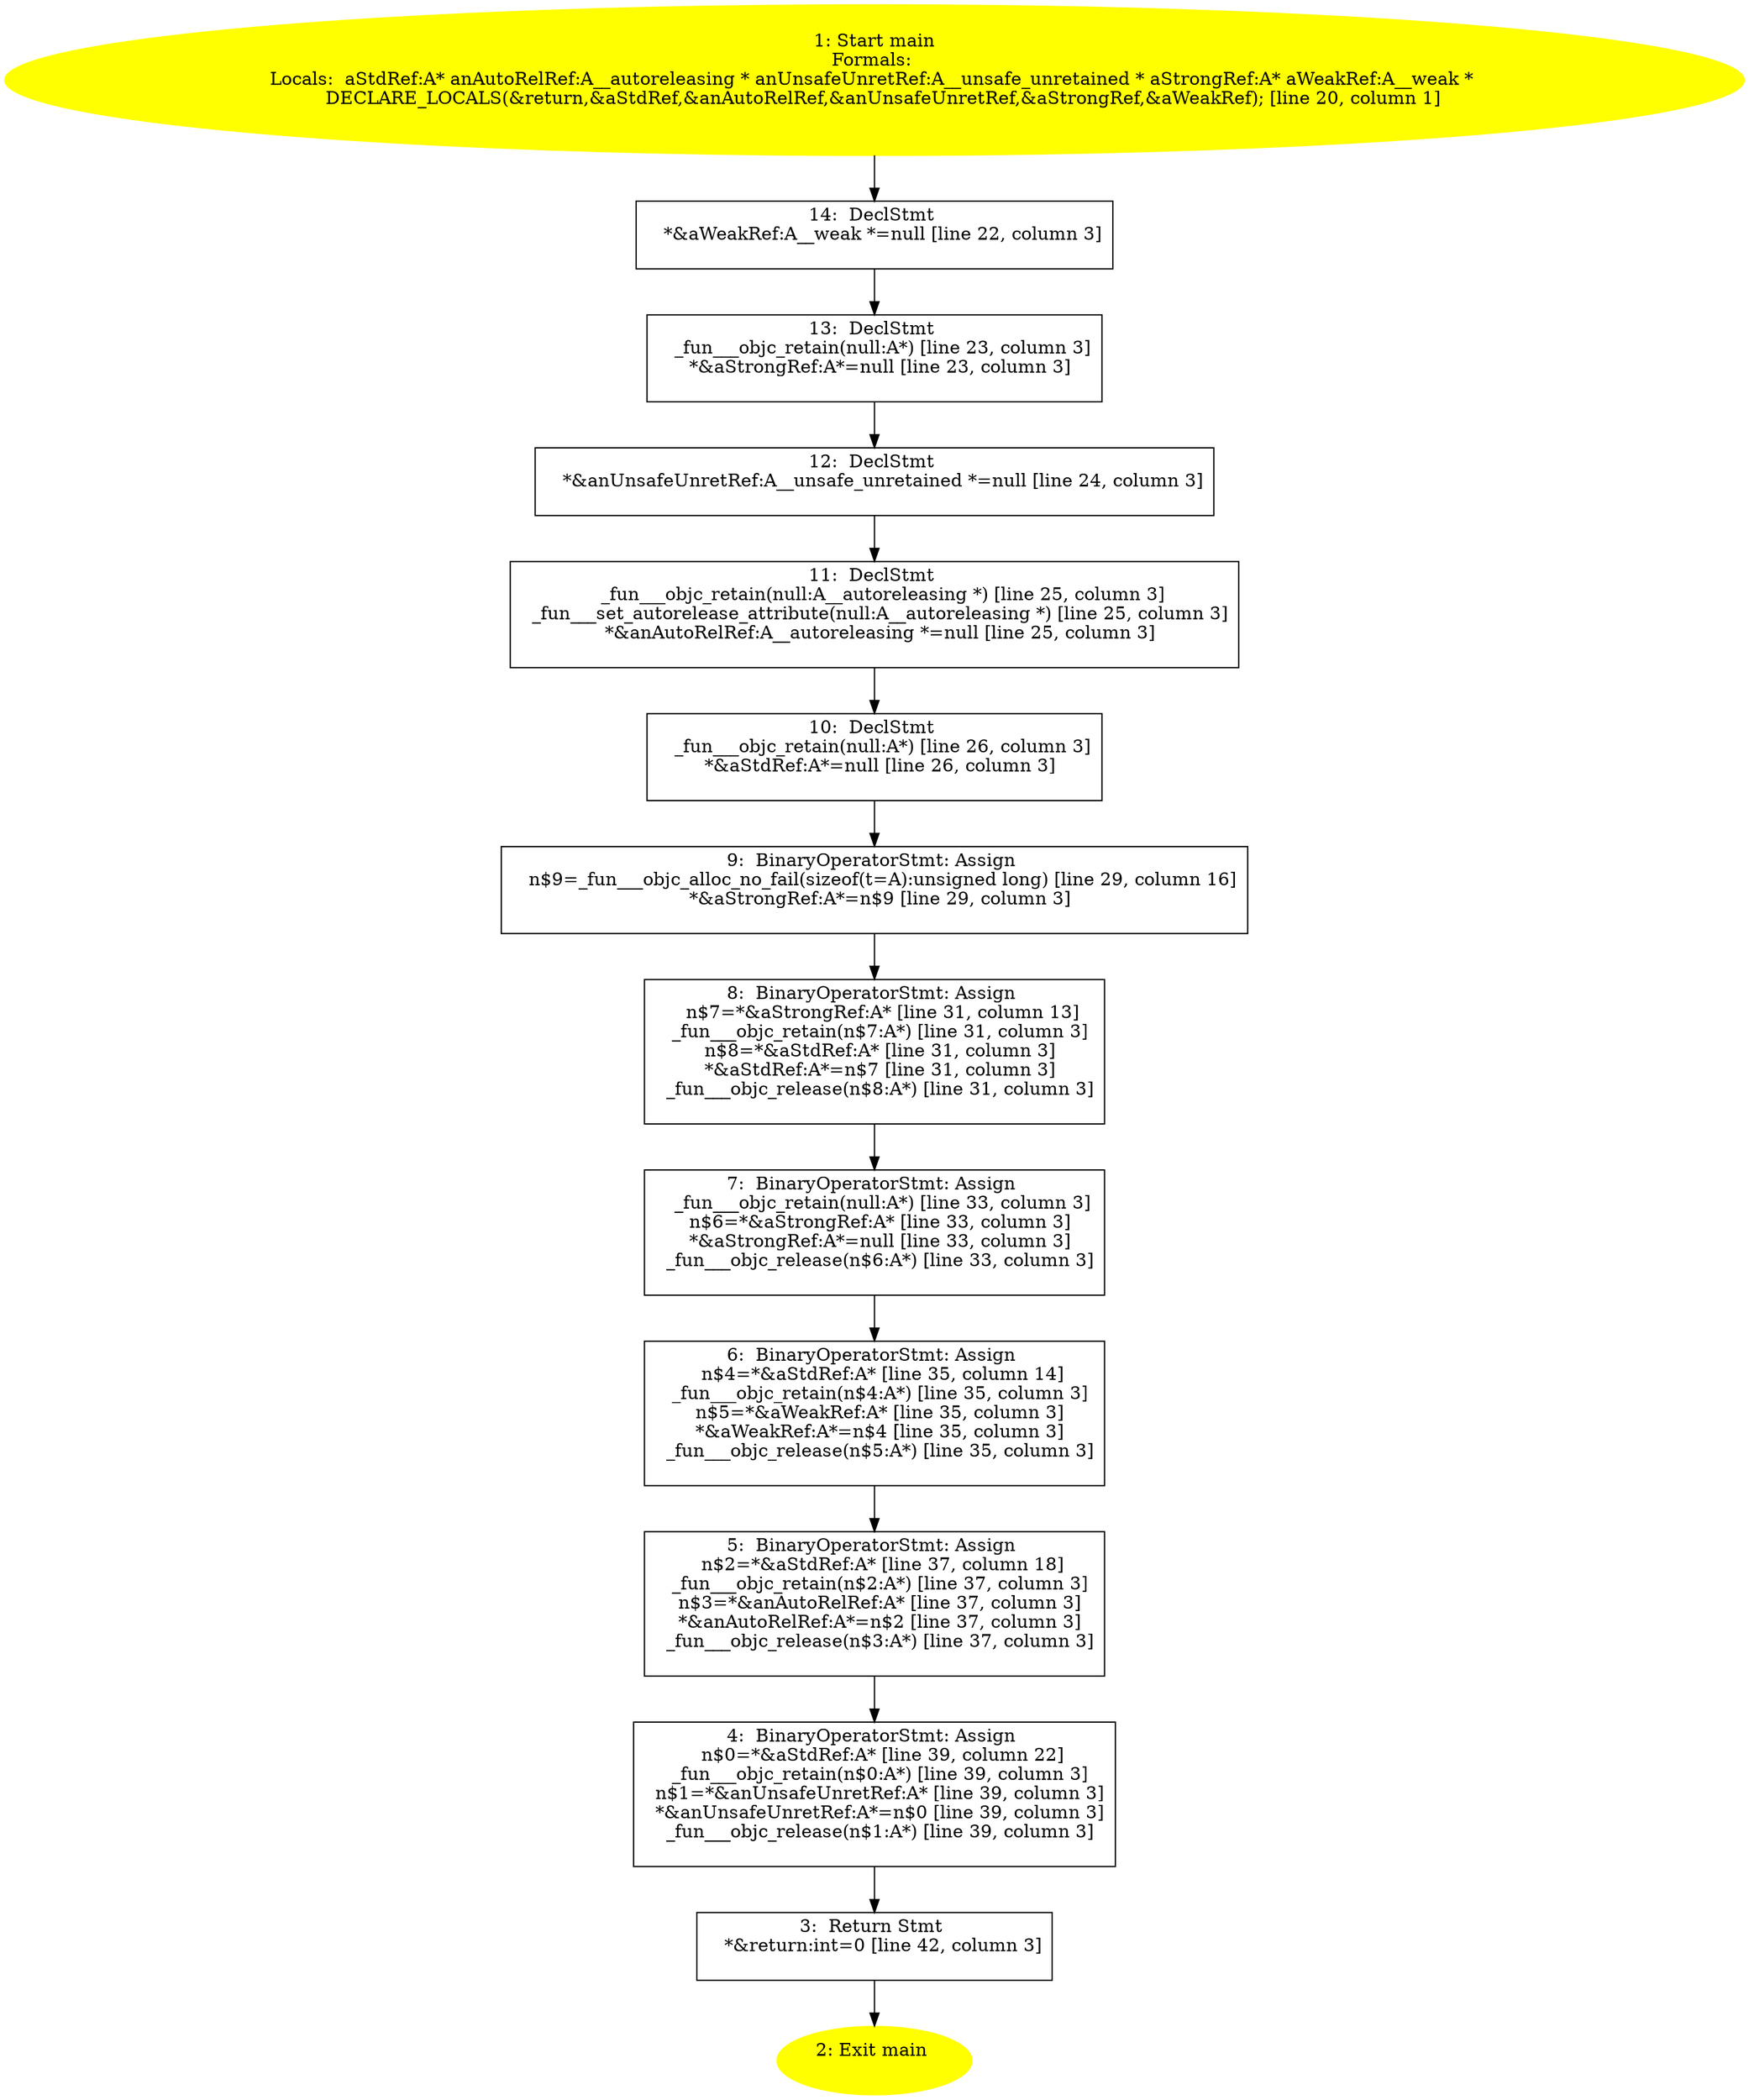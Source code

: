 /* @generated */
digraph iCFG {
"main.fad58de7366495db4650cfefac2fcd61_1" [label="1: Start main\nFormals: \nLocals:  aStdRef:A* anAutoRelRef:A__autoreleasing * anUnsafeUnretRef:A__unsafe_unretained * aStrongRef:A* aWeakRef:A__weak * \n   DECLARE_LOCALS(&return,&aStdRef,&anAutoRelRef,&anUnsafeUnretRef,&aStrongRef,&aWeakRef); [line 20, column 1]\n " color=yellow style=filled]
	

	 "main.fad58de7366495db4650cfefac2fcd61_1" -> "main.fad58de7366495db4650cfefac2fcd61_14" ;
"main.fad58de7366495db4650cfefac2fcd61_2" [label="2: Exit main \n  " color=yellow style=filled]
	

"main.fad58de7366495db4650cfefac2fcd61_3" [label="3:  Return Stmt \n   *&return:int=0 [line 42, column 3]\n " shape="box"]
	

	 "main.fad58de7366495db4650cfefac2fcd61_3" -> "main.fad58de7366495db4650cfefac2fcd61_2" ;
"main.fad58de7366495db4650cfefac2fcd61_4" [label="4:  BinaryOperatorStmt: Assign \n   n$0=*&aStdRef:A* [line 39, column 22]\n  _fun___objc_retain(n$0:A*) [line 39, column 3]\n  n$1=*&anUnsafeUnretRef:A* [line 39, column 3]\n  *&anUnsafeUnretRef:A*=n$0 [line 39, column 3]\n  _fun___objc_release(n$1:A*) [line 39, column 3]\n " shape="box"]
	

	 "main.fad58de7366495db4650cfefac2fcd61_4" -> "main.fad58de7366495db4650cfefac2fcd61_3" ;
"main.fad58de7366495db4650cfefac2fcd61_5" [label="5:  BinaryOperatorStmt: Assign \n   n$2=*&aStdRef:A* [line 37, column 18]\n  _fun___objc_retain(n$2:A*) [line 37, column 3]\n  n$3=*&anAutoRelRef:A* [line 37, column 3]\n  *&anAutoRelRef:A*=n$2 [line 37, column 3]\n  _fun___objc_release(n$3:A*) [line 37, column 3]\n " shape="box"]
	

	 "main.fad58de7366495db4650cfefac2fcd61_5" -> "main.fad58de7366495db4650cfefac2fcd61_4" ;
"main.fad58de7366495db4650cfefac2fcd61_6" [label="6:  BinaryOperatorStmt: Assign \n   n$4=*&aStdRef:A* [line 35, column 14]\n  _fun___objc_retain(n$4:A*) [line 35, column 3]\n  n$5=*&aWeakRef:A* [line 35, column 3]\n  *&aWeakRef:A*=n$4 [line 35, column 3]\n  _fun___objc_release(n$5:A*) [line 35, column 3]\n " shape="box"]
	

	 "main.fad58de7366495db4650cfefac2fcd61_6" -> "main.fad58de7366495db4650cfefac2fcd61_5" ;
"main.fad58de7366495db4650cfefac2fcd61_7" [label="7:  BinaryOperatorStmt: Assign \n   _fun___objc_retain(null:A*) [line 33, column 3]\n  n$6=*&aStrongRef:A* [line 33, column 3]\n  *&aStrongRef:A*=null [line 33, column 3]\n  _fun___objc_release(n$6:A*) [line 33, column 3]\n " shape="box"]
	

	 "main.fad58de7366495db4650cfefac2fcd61_7" -> "main.fad58de7366495db4650cfefac2fcd61_6" ;
"main.fad58de7366495db4650cfefac2fcd61_8" [label="8:  BinaryOperatorStmt: Assign \n   n$7=*&aStrongRef:A* [line 31, column 13]\n  _fun___objc_retain(n$7:A*) [line 31, column 3]\n  n$8=*&aStdRef:A* [line 31, column 3]\n  *&aStdRef:A*=n$7 [line 31, column 3]\n  _fun___objc_release(n$8:A*) [line 31, column 3]\n " shape="box"]
	

	 "main.fad58de7366495db4650cfefac2fcd61_8" -> "main.fad58de7366495db4650cfefac2fcd61_7" ;
"main.fad58de7366495db4650cfefac2fcd61_9" [label="9:  BinaryOperatorStmt: Assign \n   n$9=_fun___objc_alloc_no_fail(sizeof(t=A):unsigned long) [line 29, column 16]\n  *&aStrongRef:A*=n$9 [line 29, column 3]\n " shape="box"]
	

	 "main.fad58de7366495db4650cfefac2fcd61_9" -> "main.fad58de7366495db4650cfefac2fcd61_8" ;
"main.fad58de7366495db4650cfefac2fcd61_10" [label="10:  DeclStmt \n   _fun___objc_retain(null:A*) [line 26, column 3]\n  *&aStdRef:A*=null [line 26, column 3]\n " shape="box"]
	

	 "main.fad58de7366495db4650cfefac2fcd61_10" -> "main.fad58de7366495db4650cfefac2fcd61_9" ;
"main.fad58de7366495db4650cfefac2fcd61_11" [label="11:  DeclStmt \n   _fun___objc_retain(null:A__autoreleasing *) [line 25, column 3]\n  _fun___set_autorelease_attribute(null:A__autoreleasing *) [line 25, column 3]\n  *&anAutoRelRef:A__autoreleasing *=null [line 25, column 3]\n " shape="box"]
	

	 "main.fad58de7366495db4650cfefac2fcd61_11" -> "main.fad58de7366495db4650cfefac2fcd61_10" ;
"main.fad58de7366495db4650cfefac2fcd61_12" [label="12:  DeclStmt \n   *&anUnsafeUnretRef:A__unsafe_unretained *=null [line 24, column 3]\n " shape="box"]
	

	 "main.fad58de7366495db4650cfefac2fcd61_12" -> "main.fad58de7366495db4650cfefac2fcd61_11" ;
"main.fad58de7366495db4650cfefac2fcd61_13" [label="13:  DeclStmt \n   _fun___objc_retain(null:A*) [line 23, column 3]\n  *&aStrongRef:A*=null [line 23, column 3]\n " shape="box"]
	

	 "main.fad58de7366495db4650cfefac2fcd61_13" -> "main.fad58de7366495db4650cfefac2fcd61_12" ;
"main.fad58de7366495db4650cfefac2fcd61_14" [label="14:  DeclStmt \n   *&aWeakRef:A__weak *=null [line 22, column 3]\n " shape="box"]
	

	 "main.fad58de7366495db4650cfefac2fcd61_14" -> "main.fad58de7366495db4650cfefac2fcd61_13" ;
}

